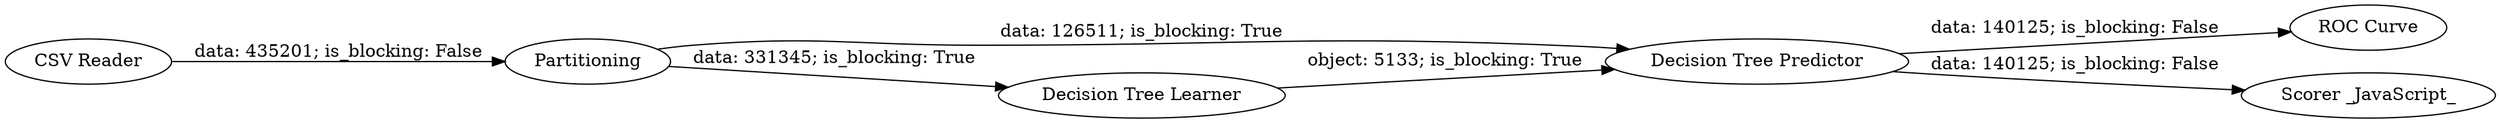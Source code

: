 digraph {
	"1827736981479290780_1" [label=Partitioning]
	"1827736981479290780_3" [label="Decision Tree Predictor"]
	"1827736981479290780_5" [label="ROC Curve"]
	"1827736981479290780_6" [label="CSV Reader"]
	"1827736981479290780_4" [label="Scorer _JavaScript_"]
	"1827736981479290780_2" [label="Decision Tree Learner"]
	"1827736981479290780_1" -> "1827736981479290780_3" [label="data: 126511; is_blocking: True"]
	"1827736981479290780_3" -> "1827736981479290780_4" [label="data: 140125; is_blocking: False"]
	"1827736981479290780_6" -> "1827736981479290780_1" [label="data: 435201; is_blocking: False"]
	"1827736981479290780_2" -> "1827736981479290780_3" [label="object: 5133; is_blocking: True"]
	"1827736981479290780_3" -> "1827736981479290780_5" [label="data: 140125; is_blocking: False"]
	"1827736981479290780_1" -> "1827736981479290780_2" [label="data: 331345; is_blocking: True"]
	rankdir=LR
}
